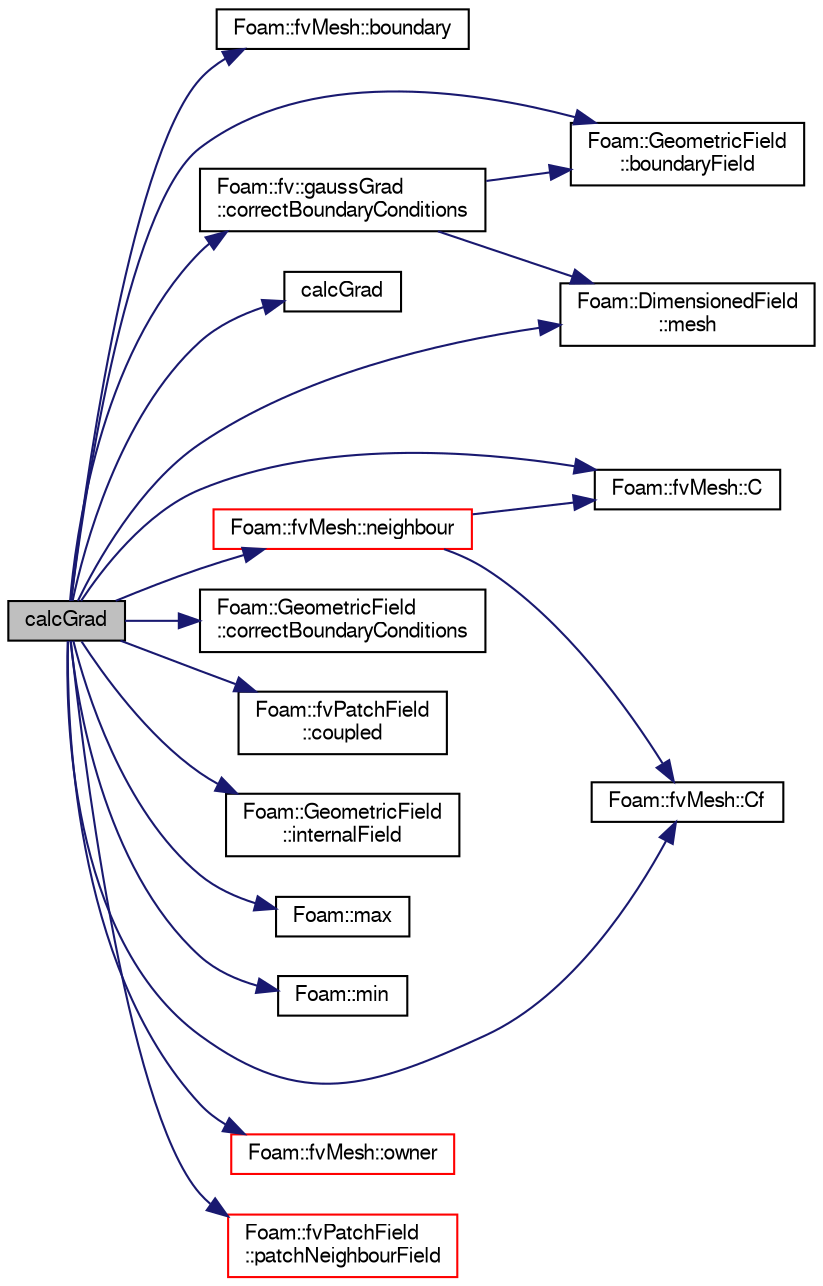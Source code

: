 digraph "calcGrad"
{
  bgcolor="transparent";
  edge [fontname="FreeSans",fontsize="10",labelfontname="FreeSans",labelfontsize="10"];
  node [fontname="FreeSans",fontsize="10",shape=record];
  rankdir="LR";
  Node96 [label="calcGrad",height=0.2,width=0.4,color="black", fillcolor="grey75", style="filled", fontcolor="black"];
  Node96 -> Node97 [color="midnightblue",fontsize="10",style="solid",fontname="FreeSans"];
  Node97 [label="Foam::fvMesh::boundary",height=0.2,width=0.4,color="black",URL="$a22766.html#a1fc8b179063cf5d6805da64ff1975126",tooltip="Return reference to boundary mesh. "];
  Node96 -> Node98 [color="midnightblue",fontsize="10",style="solid",fontname="FreeSans"];
  Node98 [label="Foam::GeometricField\l::boundaryField",height=0.2,width=0.4,color="black",URL="$a22434.html#a3c6c1a789b48ea0c5e8bff64f9c14f2d",tooltip="Return reference to GeometricBoundaryField. "];
  Node96 -> Node99 [color="midnightblue",fontsize="10",style="solid",fontname="FreeSans"];
  Node99 [label="Foam::fvMesh::C",height=0.2,width=0.4,color="black",URL="$a22766.html#a724799c6e3ba1bd41ad47529f330d066",tooltip="Return cell centres as volVectorField. "];
  Node96 -> Node100 [color="midnightblue",fontsize="10",style="solid",fontname="FreeSans"];
  Node100 [label="calcGrad",height=0.2,width=0.4,color="black",URL="$a22566.html#a7dfce2567087a0024a7bc24421c8f9c7",tooltip="Return the gradient of the given field to the gradScheme::grad. "];
  Node96 -> Node101 [color="midnightblue",fontsize="10",style="solid",fontname="FreeSans"];
  Node101 [label="Foam::fvMesh::Cf",height=0.2,width=0.4,color="black",URL="$a22766.html#a11a9dd92f5a5c5fbc76a8e09f1d1df54",tooltip="Return face centres as surfaceVectorField. "];
  Node96 -> Node102 [color="midnightblue",fontsize="10",style="solid",fontname="FreeSans"];
  Node102 [label="Foam::fv::gaussGrad\l::correctBoundaryConditions",height=0.2,width=0.4,color="black",URL="$a22538.html#aa6d3a74b8886adafb27d4f82a4383e23",tooltip="Correct the boundary values of the gradient using the patchField. "];
  Node102 -> Node98 [color="midnightblue",fontsize="10",style="solid",fontname="FreeSans"];
  Node102 -> Node103 [color="midnightblue",fontsize="10",style="solid",fontname="FreeSans"];
  Node103 [label="Foam::DimensionedField\l::mesh",height=0.2,width=0.4,color="black",URL="$a26390.html#a8f1110830348a1448a14ab5e3cf47e3b",tooltip="Return mesh. "];
  Node96 -> Node104 [color="midnightblue",fontsize="10",style="solid",fontname="FreeSans"];
  Node104 [label="Foam::GeometricField\l::correctBoundaryConditions",height=0.2,width=0.4,color="black",URL="$a22434.html#acaf6878ef900e593c4b20812f1b567d6",tooltip="Correct boundary field. "];
  Node96 -> Node105 [color="midnightblue",fontsize="10",style="solid",fontname="FreeSans"];
  Node105 [label="Foam::fvPatchField\l::coupled",height=0.2,width=0.4,color="black",URL="$a22354.html#a39c01db0e66d00fe0621a0c7e5fc4ead",tooltip="Return true if this patch field is coupled. "];
  Node96 -> Node106 [color="midnightblue",fontsize="10",style="solid",fontname="FreeSans"];
  Node106 [label="Foam::GeometricField\l::internalField",height=0.2,width=0.4,color="black",URL="$a22434.html#a9536140d36d69bbac40496f6b817aa0a",tooltip="Return internal field. "];
  Node96 -> Node107 [color="midnightblue",fontsize="10",style="solid",fontname="FreeSans"];
  Node107 [label="Foam::max",height=0.2,width=0.4,color="black",URL="$a21124.html#ac993e906cf2774ae77e666bc24e81733"];
  Node96 -> Node103 [color="midnightblue",fontsize="10",style="solid",fontname="FreeSans"];
  Node96 -> Node108 [color="midnightblue",fontsize="10",style="solid",fontname="FreeSans"];
  Node108 [label="Foam::min",height=0.2,width=0.4,color="black",URL="$a21124.html#a253e112ad2d56d96230ff39ea7f442dc"];
  Node96 -> Node109 [color="midnightblue",fontsize="10",style="solid",fontname="FreeSans"];
  Node109 [label="Foam::fvMesh::neighbour",height=0.2,width=0.4,color="red",URL="$a22766.html#aab1a7f2af09b33005a527e107c7b3fad",tooltip="Internal face neighbour. "];
  Node109 -> Node99 [color="midnightblue",fontsize="10",style="solid",fontname="FreeSans"];
  Node109 -> Node101 [color="midnightblue",fontsize="10",style="solid",fontname="FreeSans"];
  Node96 -> Node121 [color="midnightblue",fontsize="10",style="solid",fontname="FreeSans"];
  Node121 [label="Foam::fvMesh::owner",height=0.2,width=0.4,color="red",URL="$a22766.html#a16e7eb254c4fd2d1d7ac4d5d71f6c9f9",tooltip="Internal face owner. "];
  Node96 -> Node403 [color="midnightblue",fontsize="10",style="solid",fontname="FreeSans"];
  Node403 [label="Foam::fvPatchField\l::patchNeighbourField",height=0.2,width=0.4,color="red",URL="$a22354.html#a3eee7e8e27377d66dd0f20d3697d6b78",tooltip="Return patchField on the opposite patch of a coupled patch. "];
}
